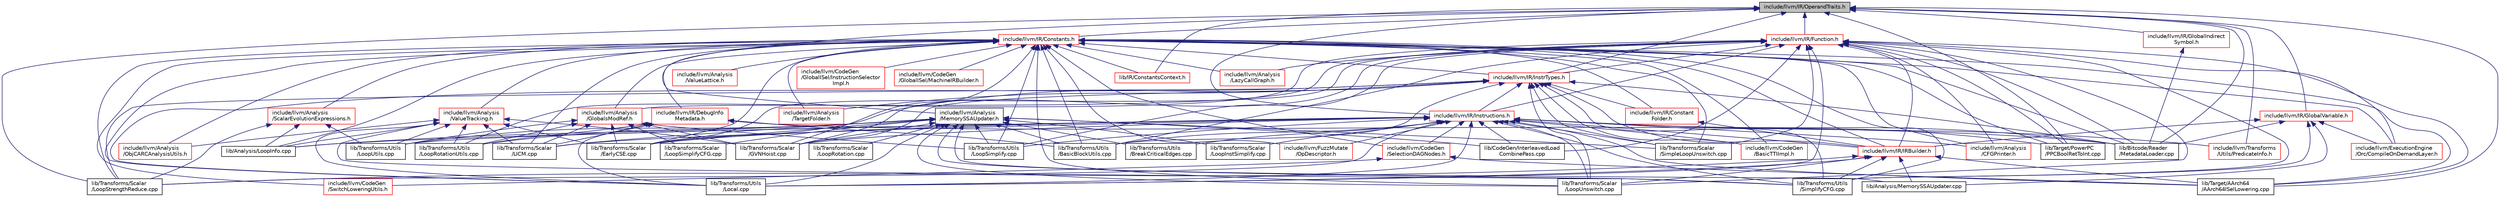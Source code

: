 digraph "include/llvm/IR/OperandTraits.h"
{
 // LATEX_PDF_SIZE
  bgcolor="transparent";
  edge [fontname="Helvetica",fontsize="10",labelfontname="Helvetica",labelfontsize="10"];
  node [fontname="Helvetica",fontsize="10",shape="box"];
  Node1 [label="include/llvm/IR/OperandTraits.h",height=0.2,width=0.4,color="black", fillcolor="grey75", style="filled", fontcolor="black",tooltip=" "];
  Node1 -> Node2 [dir="back",color="midnightblue",fontsize="10",style="solid",fontname="Helvetica"];
  Node2 [label="include/llvm/Analysis\l/MemorySSAUpdater.h",height=0.2,width=0.4,color="black",URL="$MemorySSAUpdater_8h.html",tooltip=" "];
  Node2 -> Node3 [dir="back",color="midnightblue",fontsize="10",style="solid",fontname="Helvetica"];
  Node3 [label="lib/Analysis/LoopInfo.cpp",height=0.2,width=0.4,color="black",URL="$LoopInfo_8cpp.html",tooltip=" "];
  Node2 -> Node4 [dir="back",color="midnightblue",fontsize="10",style="solid",fontname="Helvetica"];
  Node4 [label="lib/Analysis/MemorySSAUpdater.cpp",height=0.2,width=0.4,color="black",URL="$MemorySSAUpdater_8cpp.html",tooltip=" "];
  Node2 -> Node5 [dir="back",color="midnightblue",fontsize="10",style="solid",fontname="Helvetica"];
  Node5 [label="lib/CodeGen/InterleavedLoad\lCombinePass.cpp",height=0.2,width=0.4,color="black",URL="$InterleavedLoadCombinePass_8cpp.html",tooltip=" "];
  Node2 -> Node6 [dir="back",color="midnightblue",fontsize="10",style="solid",fontname="Helvetica"];
  Node6 [label="lib/Transforms/Scalar\l/EarlyCSE.cpp",height=0.2,width=0.4,color="black",URL="$EarlyCSE_8cpp.html",tooltip=" "];
  Node2 -> Node7 [dir="back",color="midnightblue",fontsize="10",style="solid",fontname="Helvetica"];
  Node7 [label="lib/Transforms/Scalar\l/GVNHoist.cpp",height=0.2,width=0.4,color="black",URL="$GVNHoist_8cpp.html",tooltip=" "];
  Node2 -> Node8 [dir="back",color="midnightblue",fontsize="10",style="solid",fontname="Helvetica"];
  Node8 [label="lib/Transforms/Scalar\l/LICM.cpp",height=0.2,width=0.4,color="black",URL="$LICM_8cpp.html",tooltip=" "];
  Node2 -> Node9 [dir="back",color="midnightblue",fontsize="10",style="solid",fontname="Helvetica"];
  Node9 [label="lib/Transforms/Scalar\l/LoopInstSimplify.cpp",height=0.2,width=0.4,color="black",URL="$LoopInstSimplify_8cpp.html",tooltip=" "];
  Node2 -> Node10 [dir="back",color="midnightblue",fontsize="10",style="solid",fontname="Helvetica"];
  Node10 [label="lib/Transforms/Scalar\l/LoopRotation.cpp",height=0.2,width=0.4,color="black",URL="$LoopRotation_8cpp.html",tooltip=" "];
  Node2 -> Node11 [dir="back",color="midnightblue",fontsize="10",style="solid",fontname="Helvetica"];
  Node11 [label="lib/Transforms/Scalar\l/LoopSimplifyCFG.cpp",height=0.2,width=0.4,color="black",URL="$LoopSimplifyCFG_8cpp.html",tooltip=" "];
  Node2 -> Node12 [dir="back",color="midnightblue",fontsize="10",style="solid",fontname="Helvetica"];
  Node12 [label="lib/Transforms/Scalar\l/LoopUnswitch.cpp",height=0.2,width=0.4,color="black",URL="$LoopUnswitch_8cpp.html",tooltip=" "];
  Node2 -> Node13 [dir="back",color="midnightblue",fontsize="10",style="solid",fontname="Helvetica"];
  Node13 [label="lib/Transforms/Scalar\l/SimpleLoopUnswitch.cpp",height=0.2,width=0.4,color="black",URL="$SimpleLoopUnswitch_8cpp.html",tooltip=" "];
  Node2 -> Node14 [dir="back",color="midnightblue",fontsize="10",style="solid",fontname="Helvetica"];
  Node14 [label="lib/Transforms/Utils\l/BasicBlockUtils.cpp",height=0.2,width=0.4,color="black",URL="$BasicBlockUtils_8cpp.html",tooltip=" "];
  Node2 -> Node15 [dir="back",color="midnightblue",fontsize="10",style="solid",fontname="Helvetica"];
  Node15 [label="lib/Transforms/Utils\l/BreakCriticalEdges.cpp",height=0.2,width=0.4,color="black",URL="$BreakCriticalEdges_8cpp.html",tooltip=" "];
  Node2 -> Node16 [dir="back",color="midnightblue",fontsize="10",style="solid",fontname="Helvetica"];
  Node16 [label="lib/Transforms/Utils\l/Local.cpp",height=0.2,width=0.4,color="black",URL="$Local_8cpp.html",tooltip=" "];
  Node2 -> Node17 [dir="back",color="midnightblue",fontsize="10",style="solid",fontname="Helvetica"];
  Node17 [label="lib/Transforms/Utils\l/LoopRotationUtils.cpp",height=0.2,width=0.4,color="black",URL="$LoopRotationUtils_8cpp.html",tooltip=" "];
  Node2 -> Node18 [dir="back",color="midnightblue",fontsize="10",style="solid",fontname="Helvetica"];
  Node18 [label="lib/Transforms/Utils\l/LoopSimplify.cpp",height=0.2,width=0.4,color="black",URL="$LoopSimplify_8cpp.html",tooltip=" "];
  Node2 -> Node19 [dir="back",color="midnightblue",fontsize="10",style="solid",fontname="Helvetica"];
  Node19 [label="lib/Transforms/Utils\l/LoopUtils.cpp",height=0.2,width=0.4,color="black",URL="$LoopUtils_8cpp.html",tooltip=" "];
  Node2 -> Node20 [dir="back",color="midnightblue",fontsize="10",style="solid",fontname="Helvetica"];
  Node20 [label="lib/Transforms/Utils\l/SimplifyCFG.cpp",height=0.2,width=0.4,color="black",URL="$SimplifyCFG_8cpp.html",tooltip=" "];
  Node1 -> Node21 [dir="back",color="midnightblue",fontsize="10",style="solid",fontname="Helvetica"];
  Node21 [label="include/llvm/IR/Constants.h",height=0.2,width=0.4,color="red",URL="$Constants_8h.html",tooltip="This file contains the declarations for the subclasses of Constant, which represent the different fla..."];
  Node21 -> Node22 [dir="back",color="midnightblue",fontsize="10",style="solid",fontname="Helvetica"];
  Node22 [label="include/llvm/Analysis\l/CFGPrinter.h",height=0.2,width=0.4,color="red",URL="$CFGPrinter_8h.html",tooltip=" "];
  Node21 -> Node30 [dir="back",color="midnightblue",fontsize="10",style="solid",fontname="Helvetica"];
  Node30 [label="include/llvm/Analysis\l/GlobalsModRef.h",height=0.2,width=0.4,color="red",URL="$GlobalsModRef_8h.html",tooltip="This is the interface for a simple mod/ref and alias analysis over globals."];
  Node30 -> Node6 [dir="back",color="midnightblue",fontsize="10",style="solid",fontname="Helvetica"];
  Node30 -> Node7 [dir="back",color="midnightblue",fontsize="10",style="solid",fontname="Helvetica"];
  Node30 -> Node8 [dir="back",color="midnightblue",fontsize="10",style="solid",fontname="Helvetica"];
  Node30 -> Node11 [dir="back",color="midnightblue",fontsize="10",style="solid",fontname="Helvetica"];
  Node30 -> Node17 [dir="back",color="midnightblue",fontsize="10",style="solid",fontname="Helvetica"];
  Node30 -> Node18 [dir="back",color="midnightblue",fontsize="10",style="solid",fontname="Helvetica"];
  Node30 -> Node19 [dir="back",color="midnightblue",fontsize="10",style="solid",fontname="Helvetica"];
  Node21 -> Node190 [dir="back",color="midnightblue",fontsize="10",style="solid",fontname="Helvetica"];
  Node190 [label="include/llvm/Analysis\l/LazyCallGraph.h",height=0.2,width=0.4,color="red",URL="$LazyCallGraph_8h.html",tooltip="Implements a lazy call graph analysis and related passes for the new pass manager."];
  Node21 -> Node208 [dir="back",color="midnightblue",fontsize="10",style="solid",fontname="Helvetica"];
  Node208 [label="include/llvm/Analysis\l/ObjCARCAnalysisUtils.h",height=0.2,width=0.4,color="red",URL="$ObjCARCAnalysisUtils_8h.html",tooltip="This file defines common analysis utilities used by the ObjC ARC Optimizer."];
  Node21 -> Node221 [dir="back",color="midnightblue",fontsize="10",style="solid",fontname="Helvetica"];
  Node221 [label="include/llvm/Analysis\l/ScalarEvolutionExpressions.h",height=0.2,width=0.4,color="red",URL="$ScalarEvolutionExpressions_8h.html",tooltip=" "];
  Node221 -> Node3 [dir="back",color="midnightblue",fontsize="10",style="solid",fontname="Helvetica"];
  Node221 -> Node37 [dir="back",color="midnightblue",fontsize="10",style="solid",fontname="Helvetica"];
  Node37 [label="lib/Transforms/Scalar\l/LoopStrengthReduce.cpp",height=0.2,width=0.4,color="black",URL="$LoopStrengthReduce_8cpp.html",tooltip=" "];
  Node221 -> Node19 [dir="back",color="midnightblue",fontsize="10",style="solid",fontname="Helvetica"];
  Node21 -> Node247 [dir="back",color="midnightblue",fontsize="10",style="solid",fontname="Helvetica"];
  Node247 [label="include/llvm/Analysis\l/TargetFolder.h",height=0.2,width=0.4,color="red",URL="$TargetFolder_8h.html",tooltip=" "];
  Node21 -> Node273 [dir="back",color="midnightblue",fontsize="10",style="solid",fontname="Helvetica"];
  Node273 [label="include/llvm/Analysis\l/ValueLattice.h",height=0.2,width=0.4,color="red",URL="$ValueLattice_8h.html",tooltip=" "];
  Node21 -> Node276 [dir="back",color="midnightblue",fontsize="10",style="solid",fontname="Helvetica"];
  Node276 [label="include/llvm/Analysis\l/ValueTracking.h",height=0.2,width=0.4,color="red",URL="$ValueTracking_8h.html",tooltip=" "];
  Node276 -> Node208 [dir="back",color="midnightblue",fontsize="10",style="solid",fontname="Helvetica"];
  Node276 -> Node3 [dir="back",color="midnightblue",fontsize="10",style="solid",fontname="Helvetica"];
  Node276 -> Node6 [dir="back",color="midnightblue",fontsize="10",style="solid",fontname="Helvetica"];
  Node276 -> Node7 [dir="back",color="midnightblue",fontsize="10",style="solid",fontname="Helvetica"];
  Node276 -> Node8 [dir="back",color="midnightblue",fontsize="10",style="solid",fontname="Helvetica"];
  Node276 -> Node16 [dir="back",color="midnightblue",fontsize="10",style="solid",fontname="Helvetica"];
  Node276 -> Node17 [dir="back",color="midnightblue",fontsize="10",style="solid",fontname="Helvetica"];
  Node276 -> Node19 [dir="back",color="midnightblue",fontsize="10",style="solid",fontname="Helvetica"];
  Node276 -> Node20 [dir="back",color="midnightblue",fontsize="10",style="solid",fontname="Helvetica"];
  Node21 -> Node41 [dir="back",color="midnightblue",fontsize="10",style="solid",fontname="Helvetica"];
  Node41 [label="include/llvm/CodeGen\l/BasicTTIImpl.h",height=0.2,width=0.4,color="red",URL="$BasicTTIImpl_8h.html",tooltip="This file provides a helper that implements much of the TTI interface in terms of the target-independ..."];
  Node21 -> Node318 [dir="back",color="midnightblue",fontsize="10",style="solid",fontname="Helvetica"];
  Node318 [label="include/llvm/CodeGen\l/GlobalISel/InstructionSelector\lImpl.h",height=0.2,width=0.4,color="red",URL="$InstructionSelectorImpl_8h.html",tooltip=" "];
  Node21 -> Node324 [dir="back",color="midnightblue",fontsize="10",style="solid",fontname="Helvetica"];
  Node324 [label="include/llvm/CodeGen\l/GlobalISel/MachineIRBuilder.h",height=0.2,width=0.4,color="red",URL="$MachineIRBuilder_8h.html",tooltip="This file declares the MachineIRBuilder class."];
  Node21 -> Node356 [dir="back",color="midnightblue",fontsize="10",style="solid",fontname="Helvetica"];
  Node356 [label="include/llvm/CodeGen\l/SelectionDAGNodes.h",height=0.2,width=0.4,color="red",URL="$SelectionDAGNodes_8h.html",tooltip=" "];
  Node356 -> Node465 [dir="back",color="midnightblue",fontsize="10",style="solid",fontname="Helvetica"];
  Node465 [label="include/llvm/CodeGen\l/SwitchLoweringUtils.h",height=0.2,width=0.4,color="red",URL="$SwitchLoweringUtils_8h.html",tooltip=" "];
  Node356 -> Node90 [dir="back",color="midnightblue",fontsize="10",style="solid",fontname="Helvetica"];
  Node90 [label="lib/Target/AArch64\l/AArch64ISelLowering.cpp",height=0.2,width=0.4,color="black",URL="$AArch64ISelLowering_8cpp.html",tooltip=" "];
  Node21 -> Node465 [dir="back",color="midnightblue",fontsize="10",style="solid",fontname="Helvetica"];
  Node21 -> Node927 [dir="back",color="midnightblue",fontsize="10",style="solid",fontname="Helvetica"];
  Node927 [label="include/llvm/ExecutionEngine\l/Orc/CompileOnDemandLayer.h",height=0.2,width=0.4,color="red",URL="$CompileOnDemandLayer_8h.html",tooltip=" "];
  Node21 -> Node933 [dir="back",color="midnightblue",fontsize="10",style="solid",fontname="Helvetica"];
  Node933 [label="include/llvm/FuzzMutate\l/OpDescriptor.h",height=0.2,width=0.4,color="red",URL="$OpDescriptor_8h.html",tooltip=" "];
  Node21 -> Node941 [dir="back",color="midnightblue",fontsize="10",style="solid",fontname="Helvetica"];
  Node941 [label="include/llvm/IR/Constant\lFolder.h",height=0.2,width=0.4,color="red",URL="$ConstantFolder_8h.html",tooltip=" "];
  Node941 -> Node942 [dir="back",color="midnightblue",fontsize="10",style="solid",fontname="Helvetica"];
  Node942 [label="include/llvm/IR/IRBuilder.h",height=0.2,width=0.4,color="red",URL="$IRBuilder_8h.html",tooltip=" "];
  Node942 -> Node4 [dir="back",color="midnightblue",fontsize="10",style="solid",fontname="Helvetica"];
  Node942 -> Node90 [dir="back",color="midnightblue",fontsize="10",style="solid",fontname="Helvetica"];
  Node942 -> Node37 [dir="back",color="midnightblue",fontsize="10",style="solid",fontname="Helvetica"];
  Node942 -> Node12 [dir="back",color="midnightblue",fontsize="10",style="solid",fontname="Helvetica"];
  Node942 -> Node16 [dir="back",color="midnightblue",fontsize="10",style="solid",fontname="Helvetica"];
  Node942 -> Node20 [dir="back",color="midnightblue",fontsize="10",style="solid",fontname="Helvetica"];
  Node21 -> Node1008 [dir="back",color="midnightblue",fontsize="10",style="solid",fontname="Helvetica"];
  Node1008 [label="include/llvm/IR/DebugInfo\lMetadata.h",height=0.2,width=0.4,color="red",URL="$DebugInfoMetadata_8h.html",tooltip=" "];
  Node1008 -> Node1419 [dir="back",color="midnightblue",fontsize="10",style="solid",fontname="Helvetica"];
  Node1419 [label="lib/Bitcode/Reader\l/MetadataLoader.cpp",height=0.2,width=0.4,color="black",URL="$MetadataLoader_8cpp.html",tooltip=" "];
  Node1008 -> Node8 [dir="back",color="midnightblue",fontsize="10",style="solid",fontname="Helvetica"];
  Node1008 -> Node14 [dir="back",color="midnightblue",fontsize="10",style="solid",fontname="Helvetica"];
  Node1008 -> Node16 [dir="back",color="midnightblue",fontsize="10",style="solid",fontname="Helvetica"];
  Node1008 -> Node17 [dir="back",color="midnightblue",fontsize="10",style="solid",fontname="Helvetica"];
  Node21 -> Node942 [dir="back",color="midnightblue",fontsize="10",style="solid",fontname="Helvetica"];
  Node21 -> Node1453 [dir="back",color="midnightblue",fontsize="10",style="solid",fontname="Helvetica"];
  Node1453 [label="include/llvm/IR/InstrTypes.h",height=0.2,width=0.4,color="red",URL="$InstrTypes_8h.html",tooltip=" "];
  Node1453 -> Node247 [dir="back",color="midnightblue",fontsize="10",style="solid",fontname="Helvetica"];
  Node1453 -> Node41 [dir="back",color="midnightblue",fontsize="10",style="solid",fontname="Helvetica"];
  Node1453 -> Node941 [dir="back",color="midnightblue",fontsize="10",style="solid",fontname="Helvetica"];
  Node1453 -> Node942 [dir="back",color="midnightblue",fontsize="10",style="solid",fontname="Helvetica"];
  Node1453 -> Node1626 [dir="back",color="midnightblue",fontsize="10",style="solid",fontname="Helvetica"];
  Node1626 [label="include/llvm/IR/Instructions.h",height=0.2,width=0.4,color="red",URL="$Instructions_8h.html",tooltip=" "];
  Node1626 -> Node22 [dir="back",color="midnightblue",fontsize="10",style="solid",fontname="Helvetica"];
  Node1626 -> Node41 [dir="back",color="midnightblue",fontsize="10",style="solid",fontname="Helvetica"];
  Node1626 -> Node356 [dir="back",color="midnightblue",fontsize="10",style="solid",fontname="Helvetica"];
  Node1626 -> Node933 [dir="back",color="midnightblue",fontsize="10",style="solid",fontname="Helvetica"];
  Node1626 -> Node942 [dir="back",color="midnightblue",fontsize="10",style="solid",fontname="Helvetica"];
  Node1626 -> Node1546 [dir="back",color="midnightblue",fontsize="10",style="solid",fontname="Helvetica"];
  Node1546 [label="include/llvm/Transforms\l/Utils/PredicateInfo.h",height=0.2,width=0.4,color="red",URL="$PredicateInfo_8h.html",tooltip="This file implements the PredicateInfo analysis, which creates an Extended SSA form for operations us..."];
  Node1626 -> Node3 [dir="back",color="midnightblue",fontsize="10",style="solid",fontname="Helvetica"];
  Node1626 -> Node1419 [dir="back",color="midnightblue",fontsize="10",style="solid",fontname="Helvetica"];
  Node1626 -> Node5 [dir="back",color="midnightblue",fontsize="10",style="solid",fontname="Helvetica"];
  Node1626 -> Node90 [dir="back",color="midnightblue",fontsize="10",style="solid",fontname="Helvetica"];
  Node1626 -> Node767 [dir="back",color="midnightblue",fontsize="10",style="solid",fontname="Helvetica"];
  Node767 [label="lib/Target/PowerPC\l/PPCBoolRetToInt.cpp",height=0.2,width=0.4,color="black",URL="$PPCBoolRetToInt_8cpp.html",tooltip=" "];
  Node1626 -> Node6 [dir="back",color="midnightblue",fontsize="10",style="solid",fontname="Helvetica"];
  Node1626 -> Node7 [dir="back",color="midnightblue",fontsize="10",style="solid",fontname="Helvetica"];
  Node1626 -> Node8 [dir="back",color="midnightblue",fontsize="10",style="solid",fontname="Helvetica"];
  Node1626 -> Node9 [dir="back",color="midnightblue",fontsize="10",style="solid",fontname="Helvetica"];
  Node1626 -> Node37 [dir="back",color="midnightblue",fontsize="10",style="solid",fontname="Helvetica"];
  Node1626 -> Node12 [dir="back",color="midnightblue",fontsize="10",style="solid",fontname="Helvetica"];
  Node1626 -> Node13 [dir="back",color="midnightblue",fontsize="10",style="solid",fontname="Helvetica"];
  Node1626 -> Node14 [dir="back",color="midnightblue",fontsize="10",style="solid",fontname="Helvetica"];
  Node1626 -> Node15 [dir="back",color="midnightblue",fontsize="10",style="solid",fontname="Helvetica"];
  Node1626 -> Node16 [dir="back",color="midnightblue",fontsize="10",style="solid",fontname="Helvetica"];
  Node1626 -> Node18 [dir="back",color="midnightblue",fontsize="10",style="solid",fontname="Helvetica"];
  Node1626 -> Node19 [dir="back",color="midnightblue",fontsize="10",style="solid",fontname="Helvetica"];
  Node1626 -> Node20 [dir="back",color="midnightblue",fontsize="10",style="solid",fontname="Helvetica"];
  Node1453 -> Node1419 [dir="back",color="midnightblue",fontsize="10",style="solid",fontname="Helvetica"];
  Node1453 -> Node6 [dir="back",color="midnightblue",fontsize="10",style="solid",fontname="Helvetica"];
  Node1453 -> Node7 [dir="back",color="midnightblue",fontsize="10",style="solid",fontname="Helvetica"];
  Node1453 -> Node37 [dir="back",color="midnightblue",fontsize="10",style="solid",fontname="Helvetica"];
  Node1453 -> Node12 [dir="back",color="midnightblue",fontsize="10",style="solid",fontname="Helvetica"];
  Node1453 -> Node13 [dir="back",color="midnightblue",fontsize="10",style="solid",fontname="Helvetica"];
  Node1453 -> Node14 [dir="back",color="midnightblue",fontsize="10",style="solid",fontname="Helvetica"];
  Node1453 -> Node16 [dir="back",color="midnightblue",fontsize="10",style="solid",fontname="Helvetica"];
  Node1453 -> Node20 [dir="back",color="midnightblue",fontsize="10",style="solid",fontname="Helvetica"];
  Node21 -> Node3 [dir="back",color="midnightblue",fontsize="10",style="solid",fontname="Helvetica"];
  Node21 -> Node1419 [dir="back",color="midnightblue",fontsize="10",style="solid",fontname="Helvetica"];
  Node21 -> Node1693 [dir="back",color="midnightblue",fontsize="10",style="solid",fontname="Helvetica"];
  Node1693 [label="lib/IR/ConstantsContext.h",height=0.2,width=0.4,color="red",URL="$ConstantsContext_8h.html",tooltip=" "];
  Node21 -> Node90 [dir="back",color="midnightblue",fontsize="10",style="solid",fontname="Helvetica"];
  Node21 -> Node767 [dir="back",color="midnightblue",fontsize="10",style="solid",fontname="Helvetica"];
  Node21 -> Node6 [dir="back",color="midnightblue",fontsize="10",style="solid",fontname="Helvetica"];
  Node21 -> Node7 [dir="back",color="midnightblue",fontsize="10",style="solid",fontname="Helvetica"];
  Node21 -> Node8 [dir="back",color="midnightblue",fontsize="10",style="solid",fontname="Helvetica"];
  Node21 -> Node37 [dir="back",color="midnightblue",fontsize="10",style="solid",fontname="Helvetica"];
  Node21 -> Node12 [dir="back",color="midnightblue",fontsize="10",style="solid",fontname="Helvetica"];
  Node21 -> Node13 [dir="back",color="midnightblue",fontsize="10",style="solid",fontname="Helvetica"];
  Node21 -> Node14 [dir="back",color="midnightblue",fontsize="10",style="solid",fontname="Helvetica"];
  Node21 -> Node16 [dir="back",color="midnightblue",fontsize="10",style="solid",fontname="Helvetica"];
  Node21 -> Node18 [dir="back",color="midnightblue",fontsize="10",style="solid",fontname="Helvetica"];
  Node21 -> Node20 [dir="back",color="midnightblue",fontsize="10",style="solid",fontname="Helvetica"];
  Node1 -> Node1704 [dir="back",color="midnightblue",fontsize="10",style="solid",fontname="Helvetica"];
  Node1704 [label="include/llvm/IR/Function.h",height=0.2,width=0.4,color="red",URL="$Function_8h.html",tooltip=" "];
  Node1704 -> Node22 [dir="back",color="midnightblue",fontsize="10",style="solid",fontname="Helvetica"];
  Node1704 -> Node30 [dir="back",color="midnightblue",fontsize="10",style="solid",fontname="Helvetica"];
  Node1704 -> Node190 [dir="back",color="midnightblue",fontsize="10",style="solid",fontname="Helvetica"];
  Node1704 -> Node927 [dir="back",color="midnightblue",fontsize="10",style="solid",fontname="Helvetica"];
  Node1704 -> Node942 [dir="back",color="midnightblue",fontsize="10",style="solid",fontname="Helvetica"];
  Node1704 -> Node1453 [dir="back",color="midnightblue",fontsize="10",style="solid",fontname="Helvetica"];
  Node1704 -> Node1626 [dir="back",color="midnightblue",fontsize="10",style="solid",fontname="Helvetica"];
  Node1704 -> Node1419 [dir="back",color="midnightblue",fontsize="10",style="solid",fontname="Helvetica"];
  Node1704 -> Node5 [dir="back",color="midnightblue",fontsize="10",style="solid",fontname="Helvetica"];
  Node1704 -> Node90 [dir="back",color="midnightblue",fontsize="10",style="solid",fontname="Helvetica"];
  Node1704 -> Node767 [dir="back",color="midnightblue",fontsize="10",style="solid",fontname="Helvetica"];
  Node1704 -> Node6 [dir="back",color="midnightblue",fontsize="10",style="solid",fontname="Helvetica"];
  Node1704 -> Node7 [dir="back",color="midnightblue",fontsize="10",style="solid",fontname="Helvetica"];
  Node1704 -> Node12 [dir="back",color="midnightblue",fontsize="10",style="solid",fontname="Helvetica"];
  Node1704 -> Node13 [dir="back",color="midnightblue",fontsize="10",style="solid",fontname="Helvetica"];
  Node1704 -> Node14 [dir="back",color="midnightblue",fontsize="10",style="solid",fontname="Helvetica"];
  Node1704 -> Node16 [dir="back",color="midnightblue",fontsize="10",style="solid",fontname="Helvetica"];
  Node1704 -> Node17 [dir="back",color="midnightblue",fontsize="10",style="solid",fontname="Helvetica"];
  Node1704 -> Node18 [dir="back",color="midnightblue",fontsize="10",style="solid",fontname="Helvetica"];
  Node1704 -> Node20 [dir="back",color="midnightblue",fontsize="10",style="solid",fontname="Helvetica"];
  Node1 -> Node1921 [dir="back",color="midnightblue",fontsize="10",style="solid",fontname="Helvetica"];
  Node1921 [label="include/llvm/IR/GlobalIndirect\lSymbol.h",height=0.2,width=0.4,color="red",URL="$GlobalIndirectSymbol_8h.html",tooltip=" "];
  Node1921 -> Node1419 [dir="back",color="midnightblue",fontsize="10",style="solid",fontname="Helvetica"];
  Node1 -> Node1924 [dir="back",color="midnightblue",fontsize="10",style="solid",fontname="Helvetica"];
  Node1924 [label="include/llvm/IR/GlobalVariable.h",height=0.2,width=0.4,color="red",URL="$GlobalVariable_8h.html",tooltip=" "];
  Node1924 -> Node927 [dir="back",color="midnightblue",fontsize="10",style="solid",fontname="Helvetica"];
  Node1924 -> Node942 [dir="back",color="midnightblue",fontsize="10",style="solid",fontname="Helvetica"];
  Node1924 -> Node4 [dir="back",color="midnightblue",fontsize="10",style="solid",fontname="Helvetica"];
  Node1924 -> Node1419 [dir="back",color="midnightblue",fontsize="10",style="solid",fontname="Helvetica"];
  Node1924 -> Node20 [dir="back",color="midnightblue",fontsize="10",style="solid",fontname="Helvetica"];
  Node1 -> Node1453 [dir="back",color="midnightblue",fontsize="10",style="solid",fontname="Helvetica"];
  Node1 -> Node1626 [dir="back",color="midnightblue",fontsize="10",style="solid",fontname="Helvetica"];
  Node1 -> Node1546 [dir="back",color="midnightblue",fontsize="10",style="solid",fontname="Helvetica"];
  Node1 -> Node1419 [dir="back",color="midnightblue",fontsize="10",style="solid",fontname="Helvetica"];
  Node1 -> Node1693 [dir="back",color="midnightblue",fontsize="10",style="solid",fontname="Helvetica"];
  Node1 -> Node90 [dir="back",color="midnightblue",fontsize="10",style="solid",fontname="Helvetica"];
  Node1 -> Node767 [dir="back",color="midnightblue",fontsize="10",style="solid",fontname="Helvetica"];
  Node1 -> Node37 [dir="back",color="midnightblue",fontsize="10",style="solid",fontname="Helvetica"];
}
